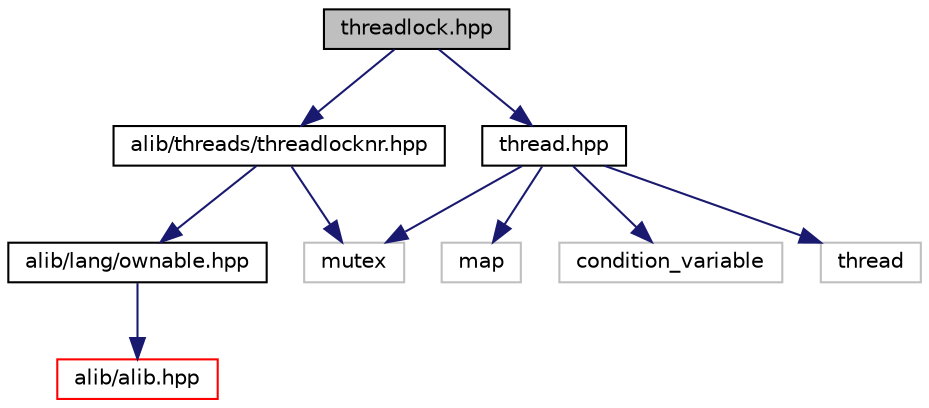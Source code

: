 digraph "threadlock.hpp"
{
  edge [fontname="Helvetica",fontsize="10",labelfontname="Helvetica",labelfontsize="10"];
  node [fontname="Helvetica",fontsize="10",shape=record];
  Node0 [label="threadlock.hpp",height=0.2,width=0.4,color="black", fillcolor="grey75", style="filled", fontcolor="black"];
  Node0 -> Node1 [color="midnightblue",fontsize="10",style="solid",fontname="Helvetica"];
  Node0 -> Node41 [color="midnightblue",fontsize="10",style="solid",fontname="Helvetica"];
  Node1 -> Node2 [color="midnightblue",fontsize="10",style="solid",fontname="Helvetica"];
  Node1 -> Node40 [color="midnightblue",fontsize="10",style="solid",fontname="Helvetica"];
  Node2 -> Node3 [color="midnightblue",fontsize="10",style="solid",fontname="Helvetica"];
  Node41 -> Node40 [color="midnightblue",fontsize="10",style="solid",fontname="Helvetica"];
  Node41 -> Node42 [color="midnightblue",fontsize="10",style="solid",fontname="Helvetica"];
  Node41 -> Node43 [color="midnightblue",fontsize="10",style="solid",fontname="Helvetica"];
  Node41 -> Node44 [color="midnightblue",fontsize="10",style="solid",fontname="Helvetica"];
  Node1 [label="alib/threads/threadlocknr.hpp",height=0.2,width=0.4,color="black", fillcolor="white", style="filled",URL="$threadlocknr_8hpp.html"];
  Node2 [label="alib/lang/ownable.hpp",height=0.2,width=0.4,color="black", fillcolor="white", style="filled",URL="$ownable_8hpp.html"];
  Node3 [label="alib/alib.hpp",height=0.2,width=0.4,color="red", fillcolor="white", style="filled",URL="$alib_8hpp.html"];
  Node40 [label="mutex",height=0.2,width=0.4,color="grey75", fillcolor="white", style="filled"];
  Node41 [label="thread.hpp",height=0.2,width=0.4,color="black", fillcolor="white", style="filled",URL="$thread_8hpp.html"];
  Node42 [label="map",height=0.2,width=0.4,color="grey75", fillcolor="white", style="filled"];
  Node43 [label="condition_variable",height=0.2,width=0.4,color="grey75", fillcolor="white", style="filled"];
  Node44 [label="thread",height=0.2,width=0.4,color="grey75", fillcolor="white", style="filled"];
}

